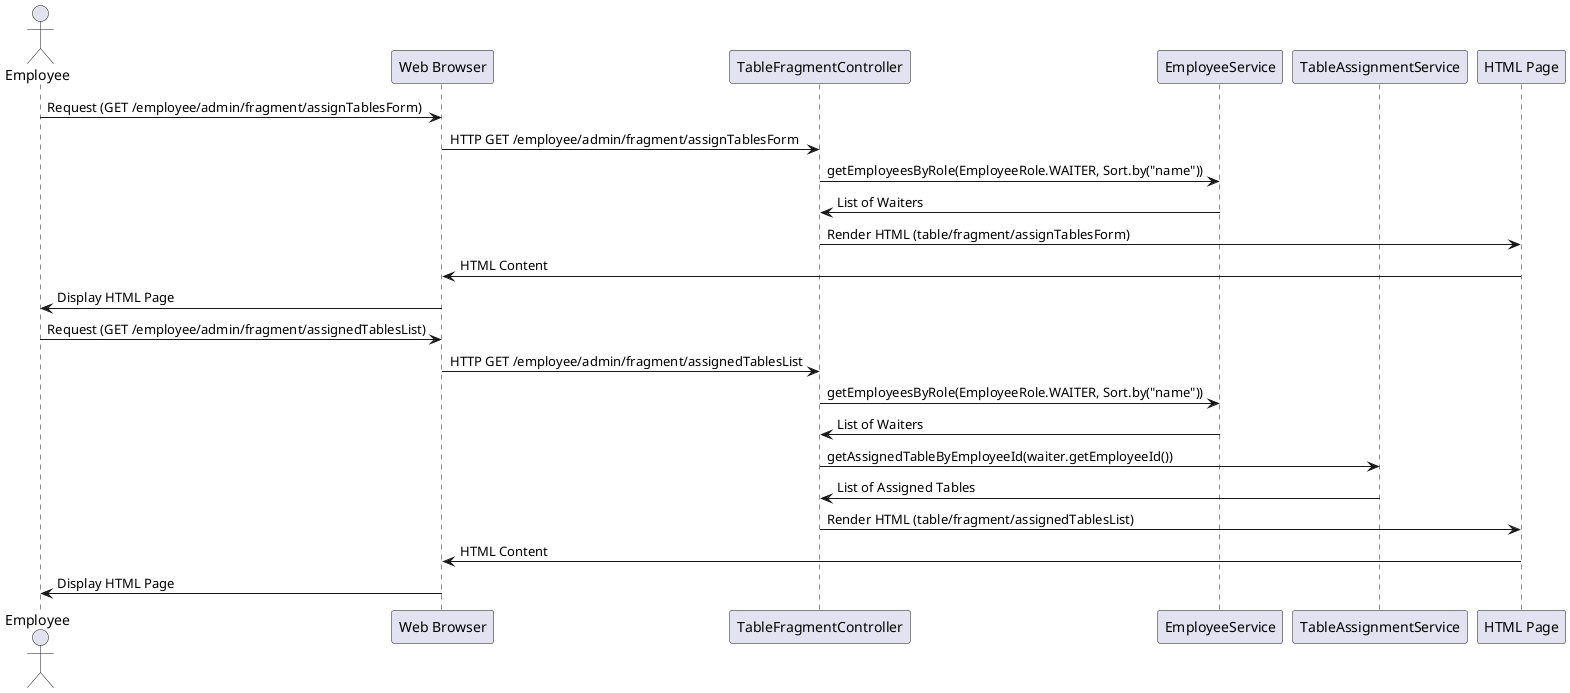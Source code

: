 @startuml
actor Employee
participant "Web Browser" as Browser
participant "TableFragmentController" as Controller
participant "EmployeeService" as EmployeeService
participant "TableAssignmentService" as TableAssignmentService
participant "HTML Page" as Page

Employee -> Browser: Request (GET /employee/admin/fragment/assignTablesForm)
Browser -> Controller: HTTP GET /employee/admin/fragment/assignTablesForm
Controller -> EmployeeService: getEmployeesByRole(EmployeeRole.WAITER, Sort.by("name"))
EmployeeService -> Controller: List of Waiters
Controller -> Page: Render HTML (table/fragment/assignTablesForm)
Page -> Browser: HTML Content
Browser -> Employee: Display HTML Page

Employee -> Browser: Request (GET /employee/admin/fragment/assignedTablesList)
Browser -> Controller: HTTP GET /employee/admin/fragment/assignedTablesList
Controller -> EmployeeService: getEmployeesByRole(EmployeeRole.WAITER, Sort.by("name"))
EmployeeService -> Controller: List of Waiters
Controller -> TableAssignmentService: getAssignedTableByEmployeeId(waiter.getEmployeeId())
TableAssignmentService -> Controller: List of Assigned Tables
Controller -> Page: Render HTML (table/fragment/assignedTablesList)
Page -> Browser: HTML Content
Browser -> Employee: Display HTML Page
@enduml